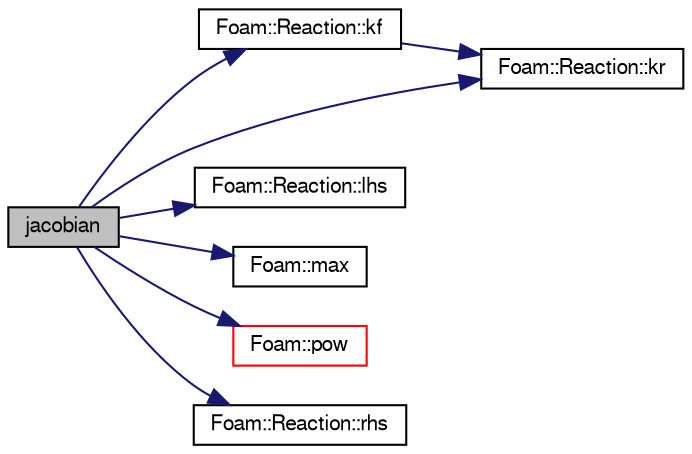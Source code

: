 digraph "jacobian"
{
  bgcolor="transparent";
  edge [fontname="FreeSans",fontsize="10",labelfontname="FreeSans",labelfontsize="10"];
  node [fontname="FreeSans",fontsize="10",shape=record];
  rankdir="LR";
  Node110 [label="jacobian",height=0.2,width=0.4,color="black", fillcolor="grey75", style="filled", fontcolor="black"];
  Node110 -> Node111 [color="midnightblue",fontsize="10",style="solid",fontname="FreeSans"];
  Node111 [label="Foam::Reaction::kf",height=0.2,width=0.4,color="black",URL="$a30330.html#ae5cd124c004fbe29669769d275a8b321",tooltip="Forward rate constant. "];
  Node111 -> Node112 [color="midnightblue",fontsize="10",style="solid",fontname="FreeSans"];
  Node112 [label="Foam::Reaction::kr",height=0.2,width=0.4,color="black",URL="$a30330.html#a0ece0a68edcdda61344b7d5b1537e79c",tooltip="Reverse rate constant from the given forward rate constant. "];
  Node110 -> Node112 [color="midnightblue",fontsize="10",style="solid",fontname="FreeSans"];
  Node110 -> Node113 [color="midnightblue",fontsize="10",style="solid",fontname="FreeSans"];
  Node113 [label="Foam::Reaction::lhs",height=0.2,width=0.4,color="black",URL="$a30330.html#a6761a05de6d2e857d0187e5bd7ff6b61"];
  Node110 -> Node114 [color="midnightblue",fontsize="10",style="solid",fontname="FreeSans"];
  Node114 [label="Foam::max",height=0.2,width=0.4,color="black",URL="$a21124.html#ac993e906cf2774ae77e666bc24e81733"];
  Node110 -> Node115 [color="midnightblue",fontsize="10",style="solid",fontname="FreeSans"];
  Node115 [label="Foam::pow",height=0.2,width=0.4,color="red",URL="$a21124.html#a7500c8e9d27a442adc75e287de074c7c"];
  Node110 -> Node119 [color="midnightblue",fontsize="10",style="solid",fontname="FreeSans"];
  Node119 [label="Foam::Reaction::rhs",height=0.2,width=0.4,color="black",URL="$a30330.html#a1307353445aae5aae36cd5a86f3f64f0"];
}
